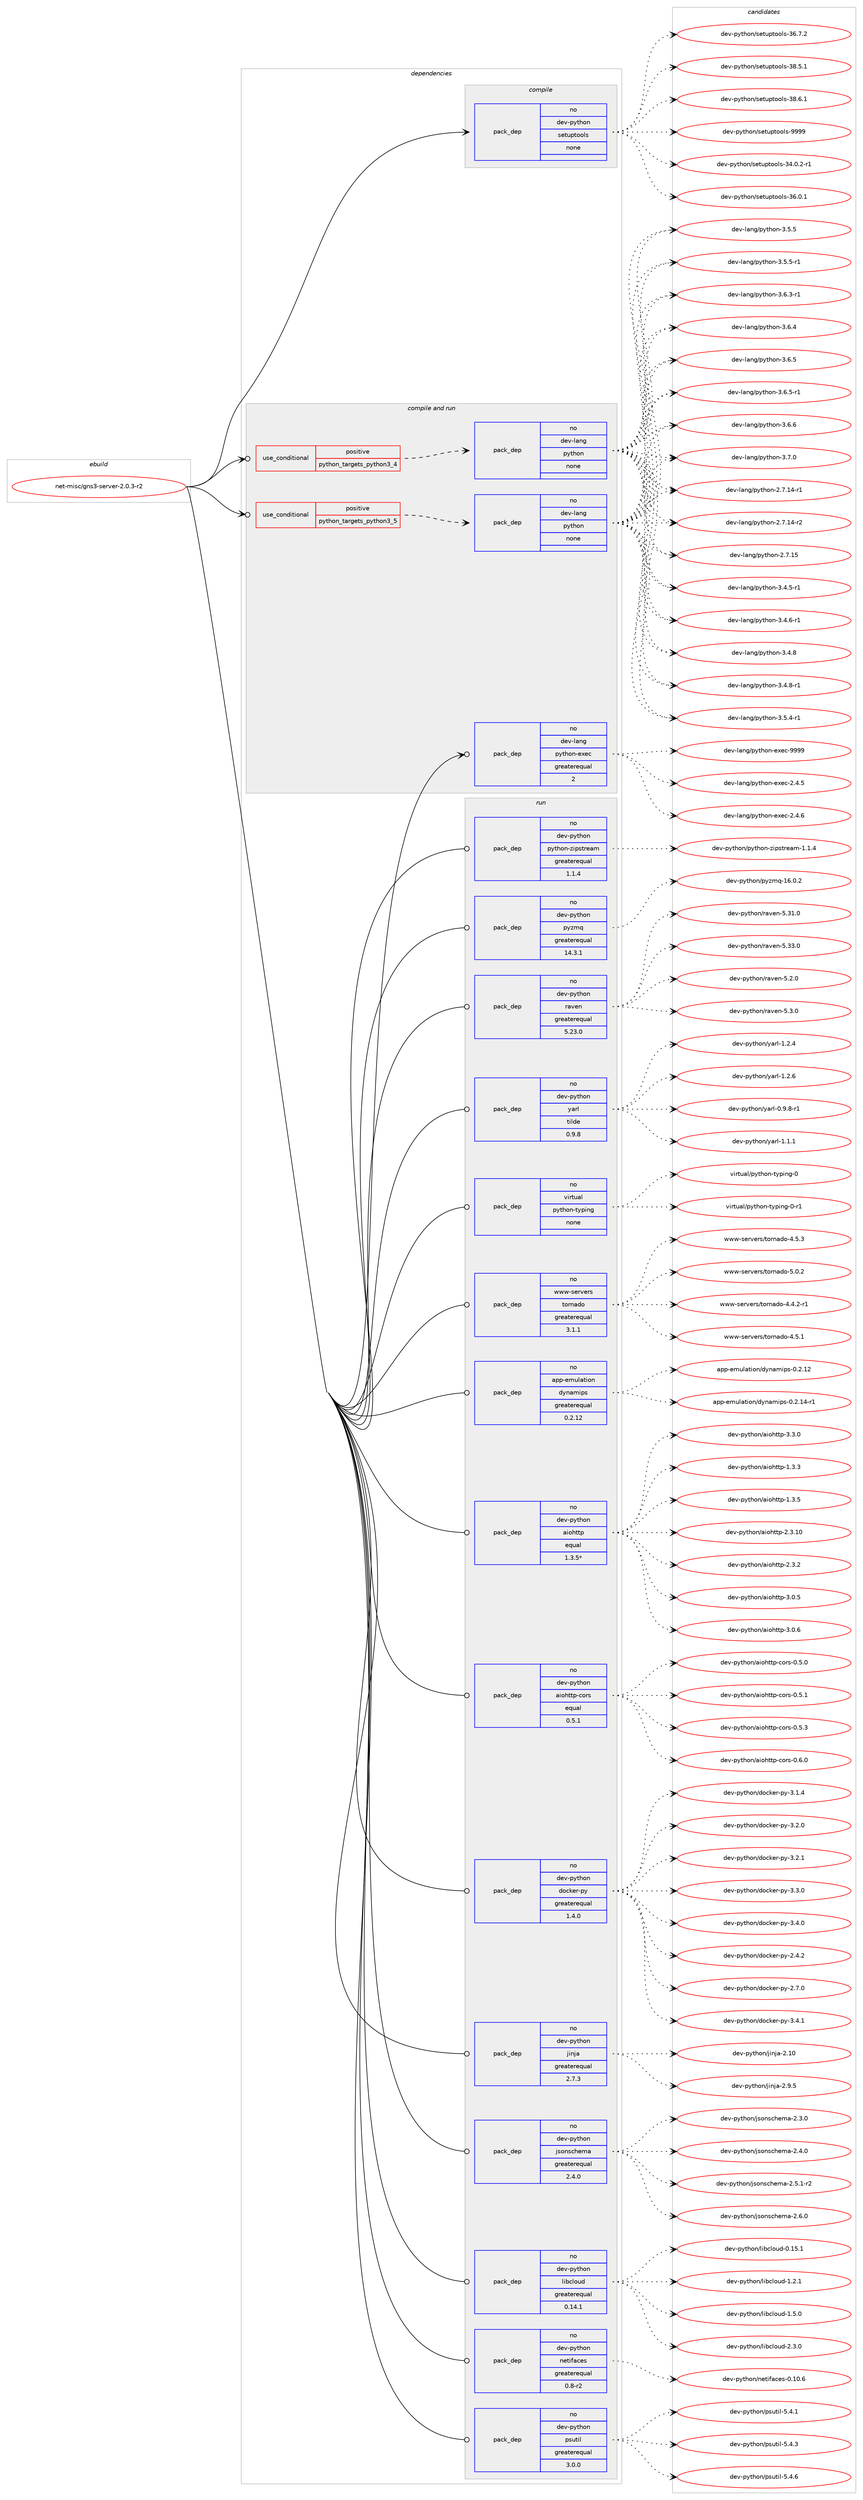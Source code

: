 digraph prolog {

# *************
# Graph options
# *************

newrank=true;
concentrate=true;
compound=true;
graph [rankdir=LR,fontname=Helvetica,fontsize=10,ranksep=1.5];#, ranksep=2.5, nodesep=0.2];
edge  [arrowhead=vee];
node  [fontname=Helvetica,fontsize=10];

# **********
# The ebuild
# **********

subgraph cluster_leftcol {
color=gray;
rank=same;
label=<<i>ebuild</i>>;
id [label="net-misc/gns3-server-2.0.3-r2", color=red, width=4, href="../net-misc/gns3-server-2.0.3-r2.svg"];
}

# ****************
# The dependencies
# ****************

subgraph cluster_midcol {
color=gray;
label=<<i>dependencies</i>>;
subgraph cluster_compile {
fillcolor="#eeeeee";
style=filled;
label=<<i>compile</i>>;
subgraph pack856 {
dependency1162 [label=<<TABLE BORDER="0" CELLBORDER="1" CELLSPACING="0" CELLPADDING="4" WIDTH="220"><TR><TD ROWSPAN="6" CELLPADDING="30">pack_dep</TD></TR><TR><TD WIDTH="110">no</TD></TR><TR><TD>dev-python</TD></TR><TR><TD>setuptools</TD></TR><TR><TD>none</TD></TR><TR><TD></TD></TR></TABLE>>, shape=none, color=blue];
}
id:e -> dependency1162:w [weight=20,style="solid",arrowhead="vee"];
}
subgraph cluster_compileandrun {
fillcolor="#eeeeee";
style=filled;
label=<<i>compile and run</i>>;
subgraph cond285 {
dependency1163 [label=<<TABLE BORDER="0" CELLBORDER="1" CELLSPACING="0" CELLPADDING="4"><TR><TD ROWSPAN="3" CELLPADDING="10">use_conditional</TD></TR><TR><TD>positive</TD></TR><TR><TD>python_targets_python3_4</TD></TR></TABLE>>, shape=none, color=red];
subgraph pack857 {
dependency1164 [label=<<TABLE BORDER="0" CELLBORDER="1" CELLSPACING="0" CELLPADDING="4" WIDTH="220"><TR><TD ROWSPAN="6" CELLPADDING="30">pack_dep</TD></TR><TR><TD WIDTH="110">no</TD></TR><TR><TD>dev-lang</TD></TR><TR><TD>python</TD></TR><TR><TD>none</TD></TR><TR><TD></TD></TR></TABLE>>, shape=none, color=blue];
}
dependency1163:e -> dependency1164:w [weight=20,style="dashed",arrowhead="vee"];
}
id:e -> dependency1163:w [weight=20,style="solid",arrowhead="odotvee"];
subgraph cond286 {
dependency1165 [label=<<TABLE BORDER="0" CELLBORDER="1" CELLSPACING="0" CELLPADDING="4"><TR><TD ROWSPAN="3" CELLPADDING="10">use_conditional</TD></TR><TR><TD>positive</TD></TR><TR><TD>python_targets_python3_5</TD></TR></TABLE>>, shape=none, color=red];
subgraph pack858 {
dependency1166 [label=<<TABLE BORDER="0" CELLBORDER="1" CELLSPACING="0" CELLPADDING="4" WIDTH="220"><TR><TD ROWSPAN="6" CELLPADDING="30">pack_dep</TD></TR><TR><TD WIDTH="110">no</TD></TR><TR><TD>dev-lang</TD></TR><TR><TD>python</TD></TR><TR><TD>none</TD></TR><TR><TD></TD></TR></TABLE>>, shape=none, color=blue];
}
dependency1165:e -> dependency1166:w [weight=20,style="dashed",arrowhead="vee"];
}
id:e -> dependency1165:w [weight=20,style="solid",arrowhead="odotvee"];
subgraph pack859 {
dependency1167 [label=<<TABLE BORDER="0" CELLBORDER="1" CELLSPACING="0" CELLPADDING="4" WIDTH="220"><TR><TD ROWSPAN="6" CELLPADDING="30">pack_dep</TD></TR><TR><TD WIDTH="110">no</TD></TR><TR><TD>dev-lang</TD></TR><TR><TD>python-exec</TD></TR><TR><TD>greaterequal</TD></TR><TR><TD>2</TD></TR></TABLE>>, shape=none, color=blue];
}
id:e -> dependency1167:w [weight=20,style="solid",arrowhead="odotvee"];
}
subgraph cluster_run {
fillcolor="#eeeeee";
style=filled;
label=<<i>run</i>>;
subgraph pack860 {
dependency1168 [label=<<TABLE BORDER="0" CELLBORDER="1" CELLSPACING="0" CELLPADDING="4" WIDTH="220"><TR><TD ROWSPAN="6" CELLPADDING="30">pack_dep</TD></TR><TR><TD WIDTH="110">no</TD></TR><TR><TD>app-emulation</TD></TR><TR><TD>dynamips</TD></TR><TR><TD>greaterequal</TD></TR><TR><TD>0.2.12</TD></TR></TABLE>>, shape=none, color=blue];
}
id:e -> dependency1168:w [weight=20,style="solid",arrowhead="odot"];
subgraph pack861 {
dependency1169 [label=<<TABLE BORDER="0" CELLBORDER="1" CELLSPACING="0" CELLPADDING="4" WIDTH="220"><TR><TD ROWSPAN="6" CELLPADDING="30">pack_dep</TD></TR><TR><TD WIDTH="110">no</TD></TR><TR><TD>dev-python</TD></TR><TR><TD>aiohttp</TD></TR><TR><TD>equal</TD></TR><TR><TD>1.3.5*</TD></TR></TABLE>>, shape=none, color=blue];
}
id:e -> dependency1169:w [weight=20,style="solid",arrowhead="odot"];
subgraph pack862 {
dependency1170 [label=<<TABLE BORDER="0" CELLBORDER="1" CELLSPACING="0" CELLPADDING="4" WIDTH="220"><TR><TD ROWSPAN="6" CELLPADDING="30">pack_dep</TD></TR><TR><TD WIDTH="110">no</TD></TR><TR><TD>dev-python</TD></TR><TR><TD>aiohttp-cors</TD></TR><TR><TD>equal</TD></TR><TR><TD>0.5.1</TD></TR></TABLE>>, shape=none, color=blue];
}
id:e -> dependency1170:w [weight=20,style="solid",arrowhead="odot"];
subgraph pack863 {
dependency1171 [label=<<TABLE BORDER="0" CELLBORDER="1" CELLSPACING="0" CELLPADDING="4" WIDTH="220"><TR><TD ROWSPAN="6" CELLPADDING="30">pack_dep</TD></TR><TR><TD WIDTH="110">no</TD></TR><TR><TD>dev-python</TD></TR><TR><TD>docker-py</TD></TR><TR><TD>greaterequal</TD></TR><TR><TD>1.4.0</TD></TR></TABLE>>, shape=none, color=blue];
}
id:e -> dependency1171:w [weight=20,style="solid",arrowhead="odot"];
subgraph pack864 {
dependency1172 [label=<<TABLE BORDER="0" CELLBORDER="1" CELLSPACING="0" CELLPADDING="4" WIDTH="220"><TR><TD ROWSPAN="6" CELLPADDING="30">pack_dep</TD></TR><TR><TD WIDTH="110">no</TD></TR><TR><TD>dev-python</TD></TR><TR><TD>jinja</TD></TR><TR><TD>greaterequal</TD></TR><TR><TD>2.7.3</TD></TR></TABLE>>, shape=none, color=blue];
}
id:e -> dependency1172:w [weight=20,style="solid",arrowhead="odot"];
subgraph pack865 {
dependency1173 [label=<<TABLE BORDER="0" CELLBORDER="1" CELLSPACING="0" CELLPADDING="4" WIDTH="220"><TR><TD ROWSPAN="6" CELLPADDING="30">pack_dep</TD></TR><TR><TD WIDTH="110">no</TD></TR><TR><TD>dev-python</TD></TR><TR><TD>jsonschema</TD></TR><TR><TD>greaterequal</TD></TR><TR><TD>2.4.0</TD></TR></TABLE>>, shape=none, color=blue];
}
id:e -> dependency1173:w [weight=20,style="solid",arrowhead="odot"];
subgraph pack866 {
dependency1174 [label=<<TABLE BORDER="0" CELLBORDER="1" CELLSPACING="0" CELLPADDING="4" WIDTH="220"><TR><TD ROWSPAN="6" CELLPADDING="30">pack_dep</TD></TR><TR><TD WIDTH="110">no</TD></TR><TR><TD>dev-python</TD></TR><TR><TD>libcloud</TD></TR><TR><TD>greaterequal</TD></TR><TR><TD>0.14.1</TD></TR></TABLE>>, shape=none, color=blue];
}
id:e -> dependency1174:w [weight=20,style="solid",arrowhead="odot"];
subgraph pack867 {
dependency1175 [label=<<TABLE BORDER="0" CELLBORDER="1" CELLSPACING="0" CELLPADDING="4" WIDTH="220"><TR><TD ROWSPAN="6" CELLPADDING="30">pack_dep</TD></TR><TR><TD WIDTH="110">no</TD></TR><TR><TD>dev-python</TD></TR><TR><TD>netifaces</TD></TR><TR><TD>greaterequal</TD></TR><TR><TD>0.8-r2</TD></TR></TABLE>>, shape=none, color=blue];
}
id:e -> dependency1175:w [weight=20,style="solid",arrowhead="odot"];
subgraph pack868 {
dependency1176 [label=<<TABLE BORDER="0" CELLBORDER="1" CELLSPACING="0" CELLPADDING="4" WIDTH="220"><TR><TD ROWSPAN="6" CELLPADDING="30">pack_dep</TD></TR><TR><TD WIDTH="110">no</TD></TR><TR><TD>dev-python</TD></TR><TR><TD>psutil</TD></TR><TR><TD>greaterequal</TD></TR><TR><TD>3.0.0</TD></TR></TABLE>>, shape=none, color=blue];
}
id:e -> dependency1176:w [weight=20,style="solid",arrowhead="odot"];
subgraph pack869 {
dependency1177 [label=<<TABLE BORDER="0" CELLBORDER="1" CELLSPACING="0" CELLPADDING="4" WIDTH="220"><TR><TD ROWSPAN="6" CELLPADDING="30">pack_dep</TD></TR><TR><TD WIDTH="110">no</TD></TR><TR><TD>dev-python</TD></TR><TR><TD>python-zipstream</TD></TR><TR><TD>greaterequal</TD></TR><TR><TD>1.1.4</TD></TR></TABLE>>, shape=none, color=blue];
}
id:e -> dependency1177:w [weight=20,style="solid",arrowhead="odot"];
subgraph pack870 {
dependency1178 [label=<<TABLE BORDER="0" CELLBORDER="1" CELLSPACING="0" CELLPADDING="4" WIDTH="220"><TR><TD ROWSPAN="6" CELLPADDING="30">pack_dep</TD></TR><TR><TD WIDTH="110">no</TD></TR><TR><TD>dev-python</TD></TR><TR><TD>pyzmq</TD></TR><TR><TD>greaterequal</TD></TR><TR><TD>14.3.1</TD></TR></TABLE>>, shape=none, color=blue];
}
id:e -> dependency1178:w [weight=20,style="solid",arrowhead="odot"];
subgraph pack871 {
dependency1179 [label=<<TABLE BORDER="0" CELLBORDER="1" CELLSPACING="0" CELLPADDING="4" WIDTH="220"><TR><TD ROWSPAN="6" CELLPADDING="30">pack_dep</TD></TR><TR><TD WIDTH="110">no</TD></TR><TR><TD>dev-python</TD></TR><TR><TD>raven</TD></TR><TR><TD>greaterequal</TD></TR><TR><TD>5.23.0</TD></TR></TABLE>>, shape=none, color=blue];
}
id:e -> dependency1179:w [weight=20,style="solid",arrowhead="odot"];
subgraph pack872 {
dependency1180 [label=<<TABLE BORDER="0" CELLBORDER="1" CELLSPACING="0" CELLPADDING="4" WIDTH="220"><TR><TD ROWSPAN="6" CELLPADDING="30">pack_dep</TD></TR><TR><TD WIDTH="110">no</TD></TR><TR><TD>dev-python</TD></TR><TR><TD>yarl</TD></TR><TR><TD>tilde</TD></TR><TR><TD>0.9.8</TD></TR></TABLE>>, shape=none, color=blue];
}
id:e -> dependency1180:w [weight=20,style="solid",arrowhead="odot"];
subgraph pack873 {
dependency1181 [label=<<TABLE BORDER="0" CELLBORDER="1" CELLSPACING="0" CELLPADDING="4" WIDTH="220"><TR><TD ROWSPAN="6" CELLPADDING="30">pack_dep</TD></TR><TR><TD WIDTH="110">no</TD></TR><TR><TD>virtual</TD></TR><TR><TD>python-typing</TD></TR><TR><TD>none</TD></TR><TR><TD></TD></TR></TABLE>>, shape=none, color=blue];
}
id:e -> dependency1181:w [weight=20,style="solid",arrowhead="odot"];
subgraph pack874 {
dependency1182 [label=<<TABLE BORDER="0" CELLBORDER="1" CELLSPACING="0" CELLPADDING="4" WIDTH="220"><TR><TD ROWSPAN="6" CELLPADDING="30">pack_dep</TD></TR><TR><TD WIDTH="110">no</TD></TR><TR><TD>www-servers</TD></TR><TR><TD>tornado</TD></TR><TR><TD>greaterequal</TD></TR><TR><TD>3.1.1</TD></TR></TABLE>>, shape=none, color=blue];
}
id:e -> dependency1182:w [weight=20,style="solid",arrowhead="odot"];
}
}

# **************
# The candidates
# **************

subgraph cluster_choices {
rank=same;
color=gray;
label=<<i>candidates</i>>;

subgraph choice856 {
color=black;
nodesep=1;
choice1001011184511212111610411111047115101116117112116111111108115455152464846504511449 [label="dev-python/setuptools-34.0.2-r1", color=red, width=4,href="../dev-python/setuptools-34.0.2-r1.svg"];
choice100101118451121211161041111104711510111611711211611111110811545515446484649 [label="dev-python/setuptools-36.0.1", color=red, width=4,href="../dev-python/setuptools-36.0.1.svg"];
choice100101118451121211161041111104711510111611711211611111110811545515446554650 [label="dev-python/setuptools-36.7.2", color=red, width=4,href="../dev-python/setuptools-36.7.2.svg"];
choice100101118451121211161041111104711510111611711211611111110811545515646534649 [label="dev-python/setuptools-38.5.1", color=red, width=4,href="../dev-python/setuptools-38.5.1.svg"];
choice100101118451121211161041111104711510111611711211611111110811545515646544649 [label="dev-python/setuptools-38.6.1", color=red, width=4,href="../dev-python/setuptools-38.6.1.svg"];
choice10010111845112121116104111110471151011161171121161111111081154557575757 [label="dev-python/setuptools-9999", color=red, width=4,href="../dev-python/setuptools-9999.svg"];
dependency1162:e -> choice1001011184511212111610411111047115101116117112116111111108115455152464846504511449:w [style=dotted,weight="100"];
dependency1162:e -> choice100101118451121211161041111104711510111611711211611111110811545515446484649:w [style=dotted,weight="100"];
dependency1162:e -> choice100101118451121211161041111104711510111611711211611111110811545515446554650:w [style=dotted,weight="100"];
dependency1162:e -> choice100101118451121211161041111104711510111611711211611111110811545515646534649:w [style=dotted,weight="100"];
dependency1162:e -> choice100101118451121211161041111104711510111611711211611111110811545515646544649:w [style=dotted,weight="100"];
dependency1162:e -> choice10010111845112121116104111110471151011161171121161111111081154557575757:w [style=dotted,weight="100"];
}
subgraph choice857 {
color=black;
nodesep=1;
choice100101118451089711010347112121116104111110455046554649524511449 [label="dev-lang/python-2.7.14-r1", color=red, width=4,href="../dev-lang/python-2.7.14-r1.svg"];
choice100101118451089711010347112121116104111110455046554649524511450 [label="dev-lang/python-2.7.14-r2", color=red, width=4,href="../dev-lang/python-2.7.14-r2.svg"];
choice10010111845108971101034711212111610411111045504655464953 [label="dev-lang/python-2.7.15", color=red, width=4,href="../dev-lang/python-2.7.15.svg"];
choice1001011184510897110103471121211161041111104551465246534511449 [label="dev-lang/python-3.4.5-r1", color=red, width=4,href="../dev-lang/python-3.4.5-r1.svg"];
choice1001011184510897110103471121211161041111104551465246544511449 [label="dev-lang/python-3.4.6-r1", color=red, width=4,href="../dev-lang/python-3.4.6-r1.svg"];
choice100101118451089711010347112121116104111110455146524656 [label="dev-lang/python-3.4.8", color=red, width=4,href="../dev-lang/python-3.4.8.svg"];
choice1001011184510897110103471121211161041111104551465246564511449 [label="dev-lang/python-3.4.8-r1", color=red, width=4,href="../dev-lang/python-3.4.8-r1.svg"];
choice1001011184510897110103471121211161041111104551465346524511449 [label="dev-lang/python-3.5.4-r1", color=red, width=4,href="../dev-lang/python-3.5.4-r1.svg"];
choice100101118451089711010347112121116104111110455146534653 [label="dev-lang/python-3.5.5", color=red, width=4,href="../dev-lang/python-3.5.5.svg"];
choice1001011184510897110103471121211161041111104551465346534511449 [label="dev-lang/python-3.5.5-r1", color=red, width=4,href="../dev-lang/python-3.5.5-r1.svg"];
choice1001011184510897110103471121211161041111104551465446514511449 [label="dev-lang/python-3.6.3-r1", color=red, width=4,href="../dev-lang/python-3.6.3-r1.svg"];
choice100101118451089711010347112121116104111110455146544652 [label="dev-lang/python-3.6.4", color=red, width=4,href="../dev-lang/python-3.6.4.svg"];
choice100101118451089711010347112121116104111110455146544653 [label="dev-lang/python-3.6.5", color=red, width=4,href="../dev-lang/python-3.6.5.svg"];
choice1001011184510897110103471121211161041111104551465446534511449 [label="dev-lang/python-3.6.5-r1", color=red, width=4,href="../dev-lang/python-3.6.5-r1.svg"];
choice100101118451089711010347112121116104111110455146544654 [label="dev-lang/python-3.6.6", color=red, width=4,href="../dev-lang/python-3.6.6.svg"];
choice100101118451089711010347112121116104111110455146554648 [label="dev-lang/python-3.7.0", color=red, width=4,href="../dev-lang/python-3.7.0.svg"];
dependency1164:e -> choice100101118451089711010347112121116104111110455046554649524511449:w [style=dotted,weight="100"];
dependency1164:e -> choice100101118451089711010347112121116104111110455046554649524511450:w [style=dotted,weight="100"];
dependency1164:e -> choice10010111845108971101034711212111610411111045504655464953:w [style=dotted,weight="100"];
dependency1164:e -> choice1001011184510897110103471121211161041111104551465246534511449:w [style=dotted,weight="100"];
dependency1164:e -> choice1001011184510897110103471121211161041111104551465246544511449:w [style=dotted,weight="100"];
dependency1164:e -> choice100101118451089711010347112121116104111110455146524656:w [style=dotted,weight="100"];
dependency1164:e -> choice1001011184510897110103471121211161041111104551465246564511449:w [style=dotted,weight="100"];
dependency1164:e -> choice1001011184510897110103471121211161041111104551465346524511449:w [style=dotted,weight="100"];
dependency1164:e -> choice100101118451089711010347112121116104111110455146534653:w [style=dotted,weight="100"];
dependency1164:e -> choice1001011184510897110103471121211161041111104551465346534511449:w [style=dotted,weight="100"];
dependency1164:e -> choice1001011184510897110103471121211161041111104551465446514511449:w [style=dotted,weight="100"];
dependency1164:e -> choice100101118451089711010347112121116104111110455146544652:w [style=dotted,weight="100"];
dependency1164:e -> choice100101118451089711010347112121116104111110455146544653:w [style=dotted,weight="100"];
dependency1164:e -> choice1001011184510897110103471121211161041111104551465446534511449:w [style=dotted,weight="100"];
dependency1164:e -> choice100101118451089711010347112121116104111110455146544654:w [style=dotted,weight="100"];
dependency1164:e -> choice100101118451089711010347112121116104111110455146554648:w [style=dotted,weight="100"];
}
subgraph choice858 {
color=black;
nodesep=1;
choice100101118451089711010347112121116104111110455046554649524511449 [label="dev-lang/python-2.7.14-r1", color=red, width=4,href="../dev-lang/python-2.7.14-r1.svg"];
choice100101118451089711010347112121116104111110455046554649524511450 [label="dev-lang/python-2.7.14-r2", color=red, width=4,href="../dev-lang/python-2.7.14-r2.svg"];
choice10010111845108971101034711212111610411111045504655464953 [label="dev-lang/python-2.7.15", color=red, width=4,href="../dev-lang/python-2.7.15.svg"];
choice1001011184510897110103471121211161041111104551465246534511449 [label="dev-lang/python-3.4.5-r1", color=red, width=4,href="../dev-lang/python-3.4.5-r1.svg"];
choice1001011184510897110103471121211161041111104551465246544511449 [label="dev-lang/python-3.4.6-r1", color=red, width=4,href="../dev-lang/python-3.4.6-r1.svg"];
choice100101118451089711010347112121116104111110455146524656 [label="dev-lang/python-3.4.8", color=red, width=4,href="../dev-lang/python-3.4.8.svg"];
choice1001011184510897110103471121211161041111104551465246564511449 [label="dev-lang/python-3.4.8-r1", color=red, width=4,href="../dev-lang/python-3.4.8-r1.svg"];
choice1001011184510897110103471121211161041111104551465346524511449 [label="dev-lang/python-3.5.4-r1", color=red, width=4,href="../dev-lang/python-3.5.4-r1.svg"];
choice100101118451089711010347112121116104111110455146534653 [label="dev-lang/python-3.5.5", color=red, width=4,href="../dev-lang/python-3.5.5.svg"];
choice1001011184510897110103471121211161041111104551465346534511449 [label="dev-lang/python-3.5.5-r1", color=red, width=4,href="../dev-lang/python-3.5.5-r1.svg"];
choice1001011184510897110103471121211161041111104551465446514511449 [label="dev-lang/python-3.6.3-r1", color=red, width=4,href="../dev-lang/python-3.6.3-r1.svg"];
choice100101118451089711010347112121116104111110455146544652 [label="dev-lang/python-3.6.4", color=red, width=4,href="../dev-lang/python-3.6.4.svg"];
choice100101118451089711010347112121116104111110455146544653 [label="dev-lang/python-3.6.5", color=red, width=4,href="../dev-lang/python-3.6.5.svg"];
choice1001011184510897110103471121211161041111104551465446534511449 [label="dev-lang/python-3.6.5-r1", color=red, width=4,href="../dev-lang/python-3.6.5-r1.svg"];
choice100101118451089711010347112121116104111110455146544654 [label="dev-lang/python-3.6.6", color=red, width=4,href="../dev-lang/python-3.6.6.svg"];
choice100101118451089711010347112121116104111110455146554648 [label="dev-lang/python-3.7.0", color=red, width=4,href="../dev-lang/python-3.7.0.svg"];
dependency1166:e -> choice100101118451089711010347112121116104111110455046554649524511449:w [style=dotted,weight="100"];
dependency1166:e -> choice100101118451089711010347112121116104111110455046554649524511450:w [style=dotted,weight="100"];
dependency1166:e -> choice10010111845108971101034711212111610411111045504655464953:w [style=dotted,weight="100"];
dependency1166:e -> choice1001011184510897110103471121211161041111104551465246534511449:w [style=dotted,weight="100"];
dependency1166:e -> choice1001011184510897110103471121211161041111104551465246544511449:w [style=dotted,weight="100"];
dependency1166:e -> choice100101118451089711010347112121116104111110455146524656:w [style=dotted,weight="100"];
dependency1166:e -> choice1001011184510897110103471121211161041111104551465246564511449:w [style=dotted,weight="100"];
dependency1166:e -> choice1001011184510897110103471121211161041111104551465346524511449:w [style=dotted,weight="100"];
dependency1166:e -> choice100101118451089711010347112121116104111110455146534653:w [style=dotted,weight="100"];
dependency1166:e -> choice1001011184510897110103471121211161041111104551465346534511449:w [style=dotted,weight="100"];
dependency1166:e -> choice1001011184510897110103471121211161041111104551465446514511449:w [style=dotted,weight="100"];
dependency1166:e -> choice100101118451089711010347112121116104111110455146544652:w [style=dotted,weight="100"];
dependency1166:e -> choice100101118451089711010347112121116104111110455146544653:w [style=dotted,weight="100"];
dependency1166:e -> choice1001011184510897110103471121211161041111104551465446534511449:w [style=dotted,weight="100"];
dependency1166:e -> choice100101118451089711010347112121116104111110455146544654:w [style=dotted,weight="100"];
dependency1166:e -> choice100101118451089711010347112121116104111110455146554648:w [style=dotted,weight="100"];
}
subgraph choice859 {
color=black;
nodesep=1;
choice1001011184510897110103471121211161041111104510112010199455046524653 [label="dev-lang/python-exec-2.4.5", color=red, width=4,href="../dev-lang/python-exec-2.4.5.svg"];
choice1001011184510897110103471121211161041111104510112010199455046524654 [label="dev-lang/python-exec-2.4.6", color=red, width=4,href="../dev-lang/python-exec-2.4.6.svg"];
choice10010111845108971101034711212111610411111045101120101994557575757 [label="dev-lang/python-exec-9999", color=red, width=4,href="../dev-lang/python-exec-9999.svg"];
dependency1167:e -> choice1001011184510897110103471121211161041111104510112010199455046524653:w [style=dotted,weight="100"];
dependency1167:e -> choice1001011184510897110103471121211161041111104510112010199455046524654:w [style=dotted,weight="100"];
dependency1167:e -> choice10010111845108971101034711212111610411111045101120101994557575757:w [style=dotted,weight="100"];
}
subgraph choice860 {
color=black;
nodesep=1;
choice971121124510110911710897116105111110471001211109710910511211545484650464950 [label="app-emulation/dynamips-0.2.12", color=red, width=4,href="../app-emulation/dynamips-0.2.12.svg"];
choice9711211245101109117108971161051111104710012111097109105112115454846504649524511449 [label="app-emulation/dynamips-0.2.14-r1", color=red, width=4,href="../app-emulation/dynamips-0.2.14-r1.svg"];
dependency1168:e -> choice971121124510110911710897116105111110471001211109710910511211545484650464950:w [style=dotted,weight="100"];
dependency1168:e -> choice9711211245101109117108971161051111104710012111097109105112115454846504649524511449:w [style=dotted,weight="100"];
}
subgraph choice861 {
color=black;
nodesep=1;
choice100101118451121211161041111104797105111104116116112454946514651 [label="dev-python/aiohttp-1.3.3", color=red, width=4,href="../dev-python/aiohttp-1.3.3.svg"];
choice100101118451121211161041111104797105111104116116112454946514653 [label="dev-python/aiohttp-1.3.5", color=red, width=4,href="../dev-python/aiohttp-1.3.5.svg"];
choice10010111845112121116104111110479710511110411611611245504651464948 [label="dev-python/aiohttp-2.3.10", color=red, width=4,href="../dev-python/aiohttp-2.3.10.svg"];
choice100101118451121211161041111104797105111104116116112455046514650 [label="dev-python/aiohttp-2.3.2", color=red, width=4,href="../dev-python/aiohttp-2.3.2.svg"];
choice100101118451121211161041111104797105111104116116112455146484653 [label="dev-python/aiohttp-3.0.5", color=red, width=4,href="../dev-python/aiohttp-3.0.5.svg"];
choice100101118451121211161041111104797105111104116116112455146484654 [label="dev-python/aiohttp-3.0.6", color=red, width=4,href="../dev-python/aiohttp-3.0.6.svg"];
choice100101118451121211161041111104797105111104116116112455146514648 [label="dev-python/aiohttp-3.3.0", color=red, width=4,href="../dev-python/aiohttp-3.3.0.svg"];
dependency1169:e -> choice100101118451121211161041111104797105111104116116112454946514651:w [style=dotted,weight="100"];
dependency1169:e -> choice100101118451121211161041111104797105111104116116112454946514653:w [style=dotted,weight="100"];
dependency1169:e -> choice10010111845112121116104111110479710511110411611611245504651464948:w [style=dotted,weight="100"];
dependency1169:e -> choice100101118451121211161041111104797105111104116116112455046514650:w [style=dotted,weight="100"];
dependency1169:e -> choice100101118451121211161041111104797105111104116116112455146484653:w [style=dotted,weight="100"];
dependency1169:e -> choice100101118451121211161041111104797105111104116116112455146484654:w [style=dotted,weight="100"];
dependency1169:e -> choice100101118451121211161041111104797105111104116116112455146514648:w [style=dotted,weight="100"];
}
subgraph choice862 {
color=black;
nodesep=1;
choice1001011184511212111610411111047971051111041161161124599111114115454846534648 [label="dev-python/aiohttp-cors-0.5.0", color=red, width=4,href="../dev-python/aiohttp-cors-0.5.0.svg"];
choice1001011184511212111610411111047971051111041161161124599111114115454846534649 [label="dev-python/aiohttp-cors-0.5.1", color=red, width=4,href="../dev-python/aiohttp-cors-0.5.1.svg"];
choice1001011184511212111610411111047971051111041161161124599111114115454846534651 [label="dev-python/aiohttp-cors-0.5.3", color=red, width=4,href="../dev-python/aiohttp-cors-0.5.3.svg"];
choice1001011184511212111610411111047971051111041161161124599111114115454846544648 [label="dev-python/aiohttp-cors-0.6.0", color=red, width=4,href="../dev-python/aiohttp-cors-0.6.0.svg"];
dependency1170:e -> choice1001011184511212111610411111047971051111041161161124599111114115454846534648:w [style=dotted,weight="100"];
dependency1170:e -> choice1001011184511212111610411111047971051111041161161124599111114115454846534649:w [style=dotted,weight="100"];
dependency1170:e -> choice1001011184511212111610411111047971051111041161161124599111114115454846534651:w [style=dotted,weight="100"];
dependency1170:e -> choice1001011184511212111610411111047971051111041161161124599111114115454846544648:w [style=dotted,weight="100"];
}
subgraph choice863 {
color=black;
nodesep=1;
choice10010111845112121116104111110471001119910710111445112121455146494652 [label="dev-python/docker-py-3.1.4", color=red, width=4,href="../dev-python/docker-py-3.1.4.svg"];
choice10010111845112121116104111110471001119910710111445112121455146504648 [label="dev-python/docker-py-3.2.0", color=red, width=4,href="../dev-python/docker-py-3.2.0.svg"];
choice10010111845112121116104111110471001119910710111445112121455146504649 [label="dev-python/docker-py-3.2.1", color=red, width=4,href="../dev-python/docker-py-3.2.1.svg"];
choice10010111845112121116104111110471001119910710111445112121455146514648 [label="dev-python/docker-py-3.3.0", color=red, width=4,href="../dev-python/docker-py-3.3.0.svg"];
choice10010111845112121116104111110471001119910710111445112121455146524648 [label="dev-python/docker-py-3.4.0", color=red, width=4,href="../dev-python/docker-py-3.4.0.svg"];
choice10010111845112121116104111110471001119910710111445112121455046524650 [label="dev-python/docker-py-2.4.2", color=red, width=4,href="../dev-python/docker-py-2.4.2.svg"];
choice10010111845112121116104111110471001119910710111445112121455046554648 [label="dev-python/docker-py-2.7.0", color=red, width=4,href="../dev-python/docker-py-2.7.0.svg"];
choice10010111845112121116104111110471001119910710111445112121455146524649 [label="dev-python/docker-py-3.4.1", color=red, width=4,href="../dev-python/docker-py-3.4.1.svg"];
dependency1171:e -> choice10010111845112121116104111110471001119910710111445112121455146494652:w [style=dotted,weight="100"];
dependency1171:e -> choice10010111845112121116104111110471001119910710111445112121455146504648:w [style=dotted,weight="100"];
dependency1171:e -> choice10010111845112121116104111110471001119910710111445112121455146504649:w [style=dotted,weight="100"];
dependency1171:e -> choice10010111845112121116104111110471001119910710111445112121455146514648:w [style=dotted,weight="100"];
dependency1171:e -> choice10010111845112121116104111110471001119910710111445112121455146524648:w [style=dotted,weight="100"];
dependency1171:e -> choice10010111845112121116104111110471001119910710111445112121455046524650:w [style=dotted,weight="100"];
dependency1171:e -> choice10010111845112121116104111110471001119910710111445112121455046554648:w [style=dotted,weight="100"];
dependency1171:e -> choice10010111845112121116104111110471001119910710111445112121455146524649:w [style=dotted,weight="100"];
}
subgraph choice864 {
color=black;
nodesep=1;
choice1001011184511212111610411111047106105110106974550464948 [label="dev-python/jinja-2.10", color=red, width=4,href="../dev-python/jinja-2.10.svg"];
choice100101118451121211161041111104710610511010697455046574653 [label="dev-python/jinja-2.9.5", color=red, width=4,href="../dev-python/jinja-2.9.5.svg"];
dependency1172:e -> choice1001011184511212111610411111047106105110106974550464948:w [style=dotted,weight="100"];
dependency1172:e -> choice100101118451121211161041111104710610511010697455046574653:w [style=dotted,weight="100"];
}
subgraph choice865 {
color=black;
nodesep=1;
choice10010111845112121116104111110471061151111101159910410110997455046514648 [label="dev-python/jsonschema-2.3.0", color=red, width=4,href="../dev-python/jsonschema-2.3.0.svg"];
choice10010111845112121116104111110471061151111101159910410110997455046524648 [label="dev-python/jsonschema-2.4.0", color=red, width=4,href="../dev-python/jsonschema-2.4.0.svg"];
choice100101118451121211161041111104710611511111011599104101109974550465346494511450 [label="dev-python/jsonschema-2.5.1-r2", color=red, width=4,href="../dev-python/jsonschema-2.5.1-r2.svg"];
choice10010111845112121116104111110471061151111101159910410110997455046544648 [label="dev-python/jsonschema-2.6.0", color=red, width=4,href="../dev-python/jsonschema-2.6.0.svg"];
dependency1173:e -> choice10010111845112121116104111110471061151111101159910410110997455046514648:w [style=dotted,weight="100"];
dependency1173:e -> choice10010111845112121116104111110471061151111101159910410110997455046524648:w [style=dotted,weight="100"];
dependency1173:e -> choice100101118451121211161041111104710611511111011599104101109974550465346494511450:w [style=dotted,weight="100"];
dependency1173:e -> choice10010111845112121116104111110471061151111101159910410110997455046544648:w [style=dotted,weight="100"];
}
subgraph choice866 {
color=black;
nodesep=1;
choice1001011184511212111610411111047108105989910811111710045484649534649 [label="dev-python/libcloud-0.15.1", color=red, width=4,href="../dev-python/libcloud-0.15.1.svg"];
choice10010111845112121116104111110471081059899108111117100454946504649 [label="dev-python/libcloud-1.2.1", color=red, width=4,href="../dev-python/libcloud-1.2.1.svg"];
choice10010111845112121116104111110471081059899108111117100454946534648 [label="dev-python/libcloud-1.5.0", color=red, width=4,href="../dev-python/libcloud-1.5.0.svg"];
choice10010111845112121116104111110471081059899108111117100455046514648 [label="dev-python/libcloud-2.3.0", color=red, width=4,href="../dev-python/libcloud-2.3.0.svg"];
dependency1174:e -> choice1001011184511212111610411111047108105989910811111710045484649534649:w [style=dotted,weight="100"];
dependency1174:e -> choice10010111845112121116104111110471081059899108111117100454946504649:w [style=dotted,weight="100"];
dependency1174:e -> choice10010111845112121116104111110471081059899108111117100454946534648:w [style=dotted,weight="100"];
dependency1174:e -> choice10010111845112121116104111110471081059899108111117100455046514648:w [style=dotted,weight="100"];
}
subgraph choice867 {
color=black;
nodesep=1;
choice1001011184511212111610411111047110101116105102979910111545484649484654 [label="dev-python/netifaces-0.10.6", color=red, width=4,href="../dev-python/netifaces-0.10.6.svg"];
dependency1175:e -> choice1001011184511212111610411111047110101116105102979910111545484649484654:w [style=dotted,weight="100"];
}
subgraph choice868 {
color=black;
nodesep=1;
choice1001011184511212111610411111047112115117116105108455346524649 [label="dev-python/psutil-5.4.1", color=red, width=4,href="../dev-python/psutil-5.4.1.svg"];
choice1001011184511212111610411111047112115117116105108455346524651 [label="dev-python/psutil-5.4.3", color=red, width=4,href="../dev-python/psutil-5.4.3.svg"];
choice1001011184511212111610411111047112115117116105108455346524654 [label="dev-python/psutil-5.4.6", color=red, width=4,href="../dev-python/psutil-5.4.6.svg"];
dependency1176:e -> choice1001011184511212111610411111047112115117116105108455346524649:w [style=dotted,weight="100"];
dependency1176:e -> choice1001011184511212111610411111047112115117116105108455346524651:w [style=dotted,weight="100"];
dependency1176:e -> choice1001011184511212111610411111047112115117116105108455346524654:w [style=dotted,weight="100"];
}
subgraph choice869 {
color=black;
nodesep=1;
choice10010111845112121116104111110471121211161041111104512210511211511611410197109454946494652 [label="dev-python/python-zipstream-1.1.4", color=red, width=4,href="../dev-python/python-zipstream-1.1.4.svg"];
dependency1177:e -> choice10010111845112121116104111110471121211161041111104512210511211511611410197109454946494652:w [style=dotted,weight="100"];
}
subgraph choice870 {
color=black;
nodesep=1;
choice100101118451121211161041111104711212112210911345495446484650 [label="dev-python/pyzmq-16.0.2", color=red, width=4,href="../dev-python/pyzmq-16.0.2.svg"];
dependency1178:e -> choice100101118451121211161041111104711212112210911345495446484650:w [style=dotted,weight="100"];
}
subgraph choice871 {
color=black;
nodesep=1;
choice100101118451121211161041111104711497118101110455346504648 [label="dev-python/raven-5.2.0", color=red, width=4,href="../dev-python/raven-5.2.0.svg"];
choice100101118451121211161041111104711497118101110455346514648 [label="dev-python/raven-5.3.0", color=red, width=4,href="../dev-python/raven-5.3.0.svg"];
choice10010111845112121116104111110471149711810111045534651494648 [label="dev-python/raven-5.31.0", color=red, width=4,href="../dev-python/raven-5.31.0.svg"];
choice10010111845112121116104111110471149711810111045534651514648 [label="dev-python/raven-5.33.0", color=red, width=4,href="../dev-python/raven-5.33.0.svg"];
dependency1179:e -> choice100101118451121211161041111104711497118101110455346504648:w [style=dotted,weight="100"];
dependency1179:e -> choice100101118451121211161041111104711497118101110455346514648:w [style=dotted,weight="100"];
dependency1179:e -> choice10010111845112121116104111110471149711810111045534651494648:w [style=dotted,weight="100"];
dependency1179:e -> choice10010111845112121116104111110471149711810111045534651514648:w [style=dotted,weight="100"];
}
subgraph choice872 {
color=black;
nodesep=1;
choice1001011184511212111610411111047121971141084548465746564511449 [label="dev-python/yarl-0.9.8-r1", color=red, width=4,href="../dev-python/yarl-0.9.8-r1.svg"];
choice100101118451121211161041111104712197114108454946494649 [label="dev-python/yarl-1.1.1", color=red, width=4,href="../dev-python/yarl-1.1.1.svg"];
choice100101118451121211161041111104712197114108454946504652 [label="dev-python/yarl-1.2.4", color=red, width=4,href="../dev-python/yarl-1.2.4.svg"];
choice100101118451121211161041111104712197114108454946504654 [label="dev-python/yarl-1.2.6", color=red, width=4,href="../dev-python/yarl-1.2.6.svg"];
dependency1180:e -> choice1001011184511212111610411111047121971141084548465746564511449:w [style=dotted,weight="100"];
dependency1180:e -> choice100101118451121211161041111104712197114108454946494649:w [style=dotted,weight="100"];
dependency1180:e -> choice100101118451121211161041111104712197114108454946504652:w [style=dotted,weight="100"];
dependency1180:e -> choice100101118451121211161041111104712197114108454946504654:w [style=dotted,weight="100"];
}
subgraph choice873 {
color=black;
nodesep=1;
choice1181051141161179710847112121116104111110451161211121051101034548 [label="virtual/python-typing-0", color=red, width=4,href="../virtual/python-typing-0.svg"];
choice11810511411611797108471121211161041111104511612111210511010345484511449 [label="virtual/python-typing-0-r1", color=red, width=4,href="../virtual/python-typing-0-r1.svg"];
dependency1181:e -> choice1181051141161179710847112121116104111110451161211121051101034548:w [style=dotted,weight="100"];
dependency1181:e -> choice11810511411611797108471121211161041111104511612111210511010345484511449:w [style=dotted,weight="100"];
}
subgraph choice874 {
color=black;
nodesep=1;
choice1191191194511510111411810111411547116111114110971001114552465246504511449 [label="www-servers/tornado-4.4.2-r1", color=red, width=4,href="../www-servers/tornado-4.4.2-r1.svg"];
choice119119119451151011141181011141154711611111411097100111455246534649 [label="www-servers/tornado-4.5.1", color=red, width=4,href="../www-servers/tornado-4.5.1.svg"];
choice119119119451151011141181011141154711611111411097100111455246534651 [label="www-servers/tornado-4.5.3", color=red, width=4,href="../www-servers/tornado-4.5.3.svg"];
choice119119119451151011141181011141154711611111411097100111455346484650 [label="www-servers/tornado-5.0.2", color=red, width=4,href="../www-servers/tornado-5.0.2.svg"];
dependency1182:e -> choice1191191194511510111411810111411547116111114110971001114552465246504511449:w [style=dotted,weight="100"];
dependency1182:e -> choice119119119451151011141181011141154711611111411097100111455246534649:w [style=dotted,weight="100"];
dependency1182:e -> choice119119119451151011141181011141154711611111411097100111455246534651:w [style=dotted,weight="100"];
dependency1182:e -> choice119119119451151011141181011141154711611111411097100111455346484650:w [style=dotted,weight="100"];
}
}

}
